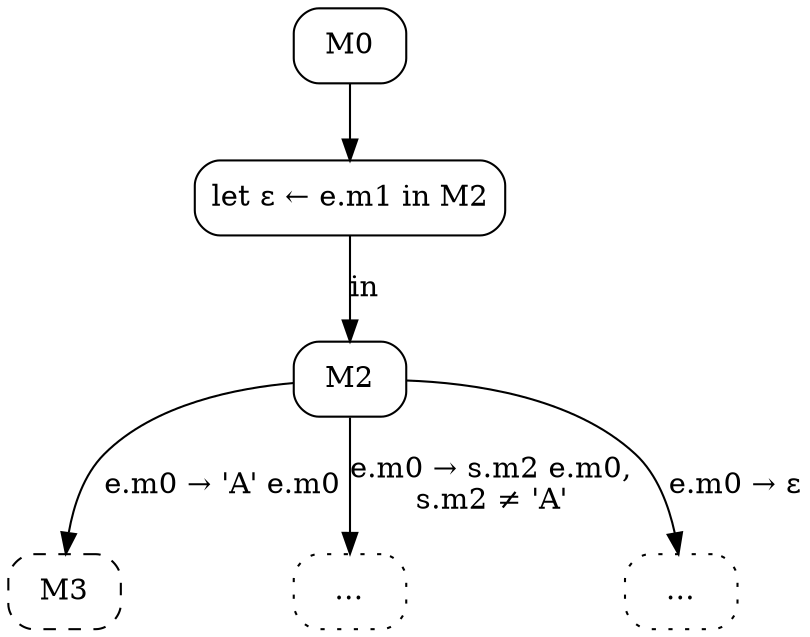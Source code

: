 digraph {
  node [shape=box, style=rounded];

  M0;
  M1 [label="let ε ← e.m1 in M2"];
  M0 -> M1;
  M1 -> M2 [label="in"];
  M3 [style="rounded,dashed"];
  M2 -> M3 [label="e.m0 → 'A' e.m0"];
  M4 [label="…", style="rounded,dotted"];
  M2 -> M4 [label="e.m0 → s.m2 e.m0,\ns.m2 ≠ 'A'"];
  M5 [label="…", style="rounded,dotted"];
  M2 -> M5 [label="e.m0 → ε"];
}
